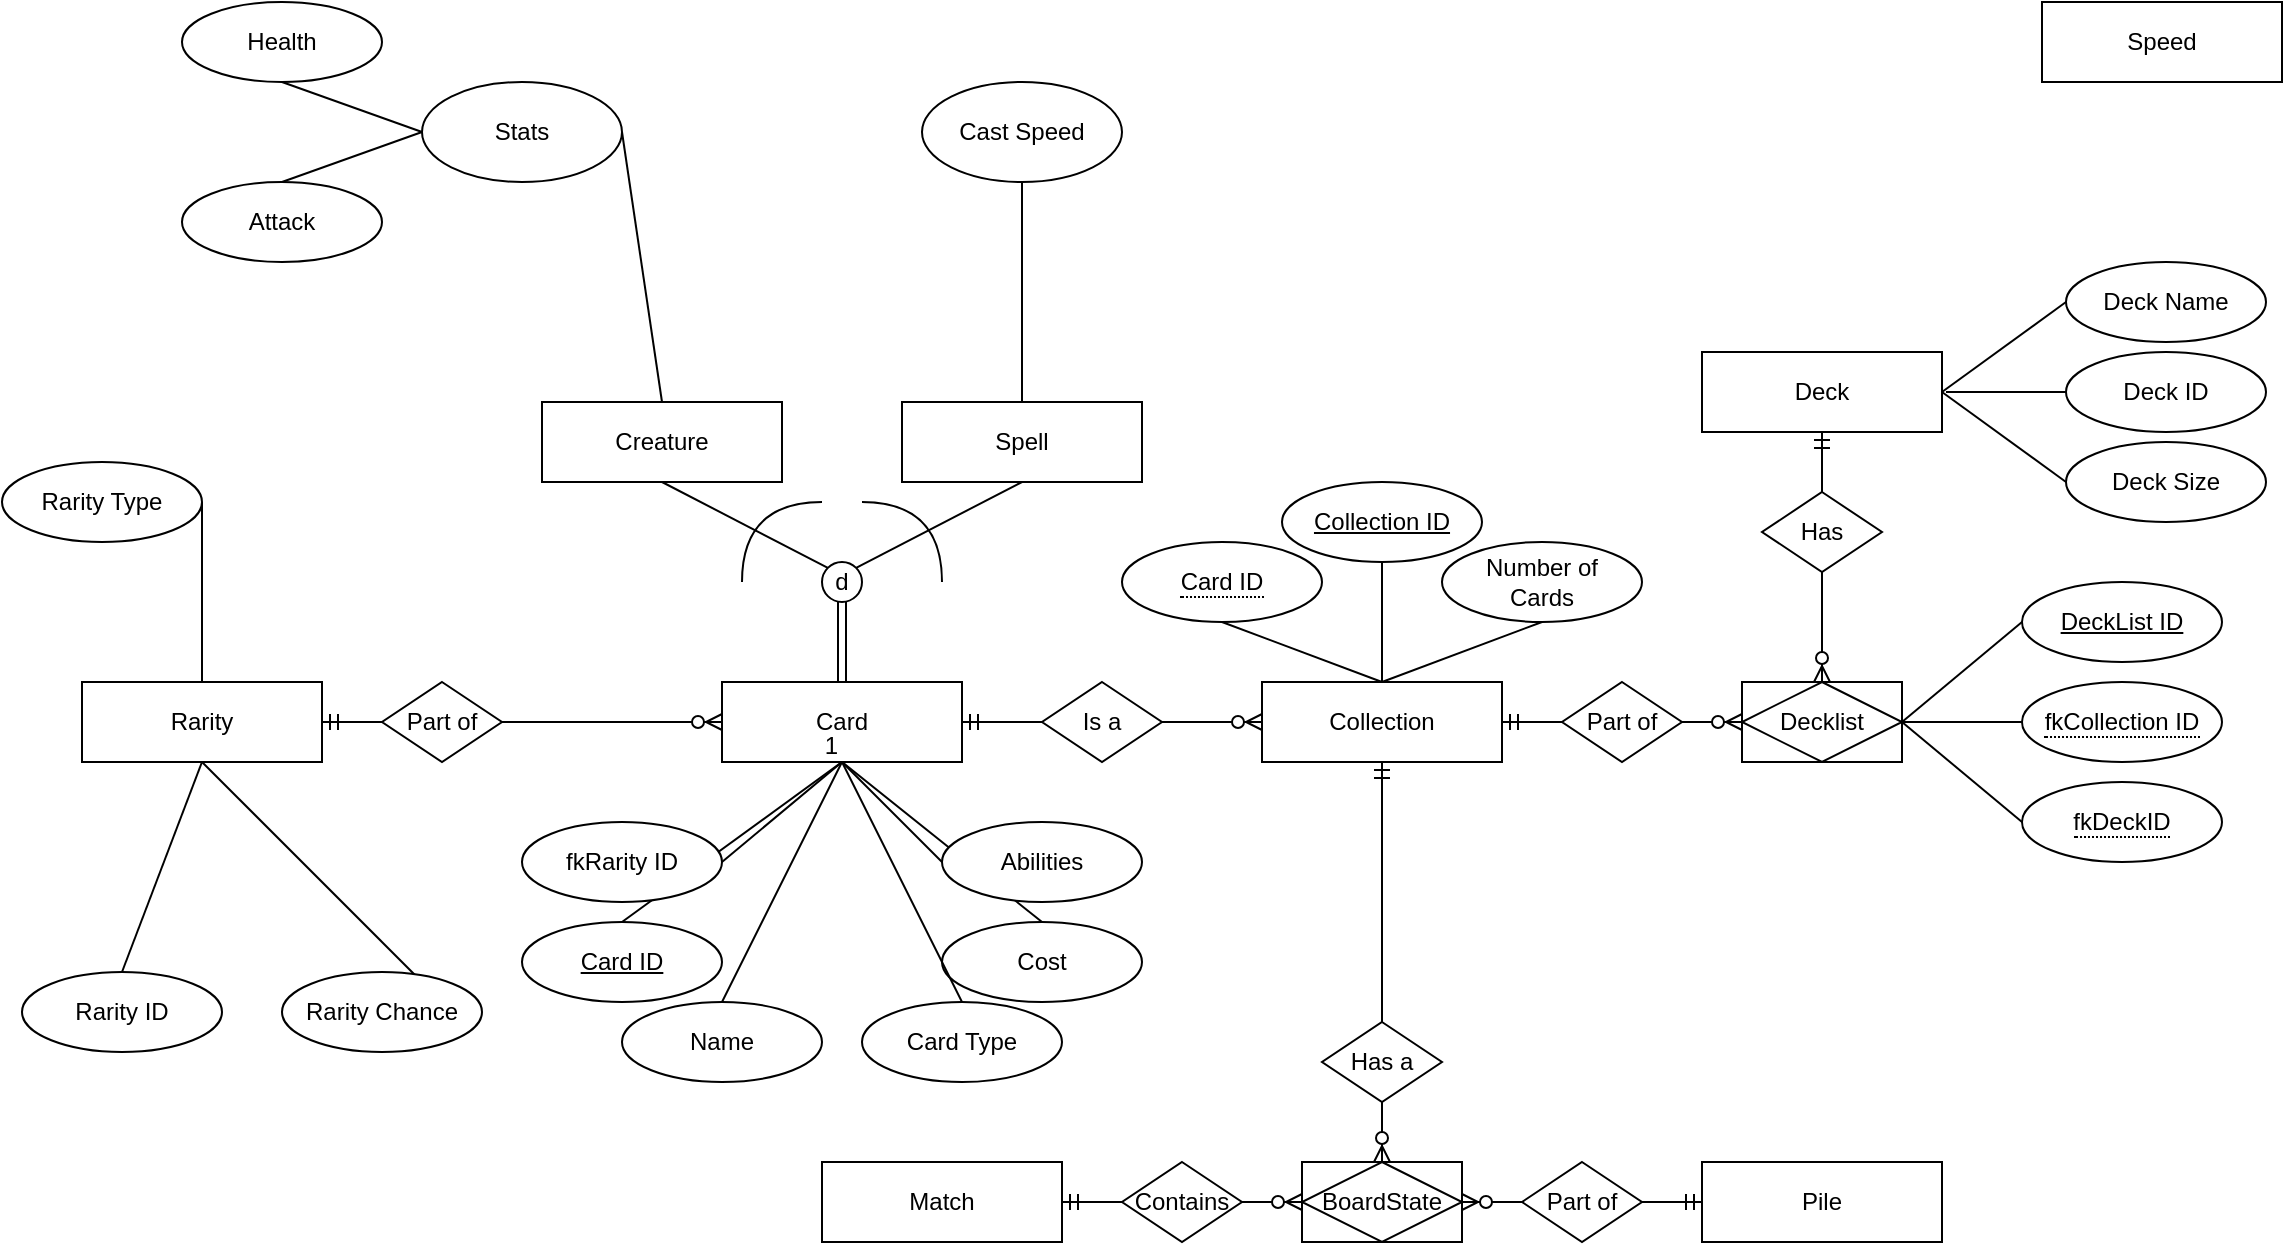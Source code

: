 <mxfile version="26.0.11">
  <diagram name="Page-1" id="t7bRSFVgK8PCdRSUCOVL">
    <mxGraphModel dx="1467" dy="770" grid="1" gridSize="10" guides="1" tooltips="1" connect="1" arrows="1" fold="1" page="1" pageScale="1" pageWidth="850" pageHeight="1100" math="0" shadow="0">
      <root>
        <mxCell id="0" />
        <mxCell id="1" parent="0" />
        <mxCell id="NqXi6xo34VccyUWVhqhI-1" value="Collection" style="whiteSpace=wrap;html=1;align=center;" parent="1" vertex="1">
          <mxGeometry x="630" y="520" width="120" height="40" as="geometry" />
        </mxCell>
        <mxCell id="NqXi6xo34VccyUWVhqhI-3" value="BoardState" style="shape=associativeEntity;whiteSpace=wrap;html=1;align=center;" parent="1" vertex="1">
          <mxGeometry x="650" y="760" width="80" height="40" as="geometry" />
        </mxCell>
        <mxCell id="NqXi6xo34VccyUWVhqhI-4" value="Card" style="whiteSpace=wrap;html=1;align=center;" parent="1" vertex="1">
          <mxGeometry x="360" y="520" width="120" height="40" as="geometry" />
        </mxCell>
        <mxCell id="NqXi6xo34VccyUWVhqhI-5" value="Deck" style="whiteSpace=wrap;html=1;align=center;" parent="1" vertex="1">
          <mxGeometry x="850" y="355" width="120" height="40" as="geometry" />
        </mxCell>
        <mxCell id="NqXi6xo34VccyUWVhqhI-6" value="Pile" style="whiteSpace=wrap;html=1;align=center;" parent="1" vertex="1">
          <mxGeometry x="850" y="760" width="120" height="40" as="geometry" />
        </mxCell>
        <mxCell id="NqXi6xo34VccyUWVhqhI-7" value="Rarity" style="whiteSpace=wrap;html=1;align=center;" parent="1" vertex="1">
          <mxGeometry x="40" y="520" width="120" height="40" as="geometry" />
        </mxCell>
        <mxCell id="NqXi6xo34VccyUWVhqhI-9" value="Decklist" style="shape=associativeEntity;whiteSpace=wrap;html=1;align=center;" parent="1" vertex="1">
          <mxGeometry x="870" y="520" width="80" height="40" as="geometry" />
        </mxCell>
        <mxCell id="NqXi6xo34VccyUWVhqhI-11" value="Match" style="whiteSpace=wrap;html=1;align=center;" parent="1" vertex="1">
          <mxGeometry x="410" y="760" width="120" height="40" as="geometry" />
        </mxCell>
        <mxCell id="NqXi6xo34VccyUWVhqhI-16" value="Part of" style="shape=rhombus;perimeter=rhombusPerimeter;whiteSpace=wrap;html=1;align=center;" parent="1" vertex="1">
          <mxGeometry x="780" y="520" width="60" height="40" as="geometry" />
        </mxCell>
        <mxCell id="NqXi6xo34VccyUWVhqhI-32" value="" style="edgeStyle=entityRelationEdgeStyle;fontSize=12;html=1;endArrow=ERzeroToMany;endFill=1;rounded=0;exitX=1;exitY=0.5;exitDx=0;exitDy=0;entryX=0;entryY=0.5;entryDx=0;entryDy=0;" parent="1" source="NqXi6xo34VccyUWVhqhI-16" target="NqXi6xo34VccyUWVhqhI-9" edge="1">
          <mxGeometry width="100" height="100" relative="1" as="geometry">
            <mxPoint x="790" y="650" as="sourcePoint" />
            <mxPoint x="890" y="550" as="targetPoint" />
          </mxGeometry>
        </mxCell>
        <mxCell id="NqXi6xo34VccyUWVhqhI-34" value="Has" style="shape=rhombus;perimeter=rhombusPerimeter;whiteSpace=wrap;html=1;align=center;" parent="1" vertex="1">
          <mxGeometry x="880" y="425" width="60" height="40" as="geometry" />
        </mxCell>
        <mxCell id="NqXi6xo34VccyUWVhqhI-36" value="" style="edgeStyle=orthogonalEdgeStyle;fontSize=12;html=1;endArrow=ERzeroToMany;endFill=1;rounded=0;entryX=0.5;entryY=0;entryDx=0;entryDy=0;exitX=0.5;exitY=1;exitDx=0;exitDy=0;" parent="1" source="NqXi6xo34VccyUWVhqhI-34" target="NqXi6xo34VccyUWVhqhI-9" edge="1">
          <mxGeometry width="100" height="100" relative="1" as="geometry">
            <mxPoint x="910" y="600" as="sourcePoint" />
            <mxPoint x="1010" y="610" as="targetPoint" />
          </mxGeometry>
        </mxCell>
        <mxCell id="NqXi6xo34VccyUWVhqhI-37" value="Contains" style="shape=rhombus;perimeter=rhombusPerimeter;whiteSpace=wrap;html=1;align=center;" parent="1" vertex="1">
          <mxGeometry x="560" y="760" width="60" height="40" as="geometry" />
        </mxCell>
        <mxCell id="NqXi6xo34VccyUWVhqhI-38" value="Part of" style="shape=rhombus;perimeter=rhombusPerimeter;whiteSpace=wrap;html=1;align=center;" parent="1" vertex="1">
          <mxGeometry x="760" y="760" width="60" height="40" as="geometry" />
        </mxCell>
        <mxCell id="NqXi6xo34VccyUWVhqhI-39" value="Has a" style="shape=rhombus;perimeter=rhombusPerimeter;whiteSpace=wrap;html=1;align=center;" parent="1" vertex="1">
          <mxGeometry x="660" y="690" width="60" height="40" as="geometry" />
        </mxCell>
        <mxCell id="NqXi6xo34VccyUWVhqhI-40" value="" style="fontSize=12;html=1;endArrow=ERzeroToMany;endFill=1;rounded=0;exitX=0;exitY=0.5;exitDx=0;exitDy=0;" parent="1" source="NqXi6xo34VccyUWVhqhI-38" edge="1">
          <mxGeometry width="100" height="100" relative="1" as="geometry">
            <mxPoint x="770" y="780" as="sourcePoint" />
            <mxPoint x="730" y="780" as="targetPoint" />
          </mxGeometry>
        </mxCell>
        <mxCell id="NqXi6xo34VccyUWVhqhI-41" value="" style="fontSize=12;html=1;endArrow=ERmandOne;rounded=0;entryX=0;entryY=0.5;entryDx=0;entryDy=0;exitX=1;exitY=0.5;exitDx=0;exitDy=0;" parent="1" source="NqXi6xo34VccyUWVhqhI-38" target="NqXi6xo34VccyUWVhqhI-6" edge="1">
          <mxGeometry width="100" height="100" relative="1" as="geometry">
            <mxPoint x="710" y="850" as="sourcePoint" />
            <mxPoint x="810" y="750" as="targetPoint" />
          </mxGeometry>
        </mxCell>
        <mxCell id="NqXi6xo34VccyUWVhqhI-44" value="" style="edgeStyle=entityRelationEdgeStyle;fontSize=12;html=1;endArrow=ERzeroToMany;endFill=1;rounded=0;entryX=0;entryY=0.5;entryDx=0;entryDy=0;exitX=1;exitY=0.5;exitDx=0;exitDy=0;endSize=6;jumpSize=5;strokeColor=default;arcSize=10;" parent="1" source="NqXi6xo34VccyUWVhqhI-37" target="NqXi6xo34VccyUWVhqhI-3" edge="1">
          <mxGeometry width="100" height="100" relative="1" as="geometry">
            <mxPoint x="540" y="880" as="sourcePoint" />
            <mxPoint x="640" y="780" as="targetPoint" />
            <Array as="points">
              <mxPoint x="580" y="780" />
            </Array>
          </mxGeometry>
        </mxCell>
        <mxCell id="NqXi6xo34VccyUWVhqhI-46" value="" style="edgeStyle=entityRelationEdgeStyle;fontSize=12;html=1;endArrow=ERmandOne;rounded=0;entryX=1;entryY=0.5;entryDx=0;entryDy=0;exitX=0;exitY=0.5;exitDx=0;exitDy=0;" parent="1" source="NqXi6xo34VccyUWVhqhI-37" target="NqXi6xo34VccyUWVhqhI-11" edge="1">
          <mxGeometry width="100" height="100" relative="1" as="geometry">
            <mxPoint x="470" y="910" as="sourcePoint" />
            <mxPoint x="570" y="810" as="targetPoint" />
          </mxGeometry>
        </mxCell>
        <mxCell id="NqXi6xo34VccyUWVhqhI-58" value="" style="edgeStyle=orthogonalEdgeStyle;fontSize=12;html=1;endArrow=ERzeroToMany;endFill=1;rounded=0;entryX=0.5;entryY=0;entryDx=0;entryDy=0;exitX=0.5;exitY=1;exitDx=0;exitDy=0;" parent="1" source="NqXi6xo34VccyUWVhqhI-39" target="NqXi6xo34VccyUWVhqhI-3" edge="1">
          <mxGeometry width="100" height="100" relative="1" as="geometry">
            <mxPoint x="600" y="830" as="sourcePoint" />
            <mxPoint x="700" y="730" as="targetPoint" />
          </mxGeometry>
        </mxCell>
        <mxCell id="NqXi6xo34VccyUWVhqhI-59" value="" style="edgeStyle=orthogonalEdgeStyle;fontSize=12;html=1;endArrow=ERmandOne;rounded=0;entryX=0.5;entryY=1;entryDx=0;entryDy=0;exitX=0.5;exitY=0;exitDx=0;exitDy=0;" parent="1" source="NqXi6xo34VccyUWVhqhI-39" target="NqXi6xo34VccyUWVhqhI-1" edge="1">
          <mxGeometry width="100" height="100" relative="1" as="geometry">
            <mxPoint x="600" y="700" as="sourcePoint" />
            <mxPoint x="700" y="600" as="targetPoint" />
          </mxGeometry>
        </mxCell>
        <mxCell id="NqXi6xo34VccyUWVhqhI-61" value="" style="edgeStyle=entityRelationEdgeStyle;fontSize=12;html=1;endArrow=ERmandOne;rounded=0;entryX=1;entryY=0.5;entryDx=0;entryDy=0;exitX=0;exitY=0.5;exitDx=0;exitDy=0;" parent="1" source="NqXi6xo34VccyUWVhqhI-16" target="NqXi6xo34VccyUWVhqhI-1" edge="1">
          <mxGeometry width="100" height="100" relative="1" as="geometry">
            <mxPoint x="630" y="620" as="sourcePoint" />
            <mxPoint x="730" y="520" as="targetPoint" />
          </mxGeometry>
        </mxCell>
        <mxCell id="NqXi6xo34VccyUWVhqhI-67" value="" style="edgeStyle=orthogonalEdgeStyle;fontSize=12;html=1;endArrow=ERmandOne;rounded=0;entryX=0.5;entryY=1;entryDx=0;entryDy=0;exitX=0.5;exitY=0;exitDx=0;exitDy=0;" parent="1" source="NqXi6xo34VccyUWVhqhI-34" target="NqXi6xo34VccyUWVhqhI-5" edge="1">
          <mxGeometry width="100" height="100" relative="1" as="geometry">
            <mxPoint x="710" y="545" as="sourcePoint" />
            <mxPoint x="810" y="445" as="targetPoint" />
          </mxGeometry>
        </mxCell>
        <mxCell id="NqXi6xo34VccyUWVhqhI-68" value="Part of" style="shape=rhombus;perimeter=rhombusPerimeter;whiteSpace=wrap;html=1;align=center;" parent="1" vertex="1">
          <mxGeometry x="190" y="520" width="60" height="40" as="geometry" />
        </mxCell>
        <mxCell id="NqXi6xo34VccyUWVhqhI-69" value="Is a" style="shape=rhombus;perimeter=rhombusPerimeter;whiteSpace=wrap;html=1;align=center;" parent="1" vertex="1">
          <mxGeometry x="520" y="520" width="60" height="40" as="geometry" />
        </mxCell>
        <mxCell id="NqXi6xo34VccyUWVhqhI-71" value="" style="edgeStyle=entityRelationEdgeStyle;fontSize=12;html=1;endArrow=ERzeroToMany;endFill=1;rounded=0;entryX=0;entryY=0.5;entryDx=0;entryDy=0;exitX=1;exitY=0.5;exitDx=0;exitDy=0;" parent="1" source="NqXi6xo34VccyUWVhqhI-69" target="NqXi6xo34VccyUWVhqhI-1" edge="1">
          <mxGeometry width="100" height="100" relative="1" as="geometry">
            <mxPoint x="500" y="630" as="sourcePoint" />
            <mxPoint x="600" y="530" as="targetPoint" />
          </mxGeometry>
        </mxCell>
        <mxCell id="NqXi6xo34VccyUWVhqhI-72" value="" style="edgeStyle=entityRelationEdgeStyle;fontSize=12;html=1;endArrow=ERmandOne;rounded=0;entryX=1;entryY=0.5;entryDx=0;entryDy=0;exitX=0;exitY=0.5;exitDx=0;exitDy=0;" parent="1" source="NqXi6xo34VccyUWVhqhI-69" target="NqXi6xo34VccyUWVhqhI-4" edge="1">
          <mxGeometry width="100" height="100" relative="1" as="geometry">
            <mxPoint x="660" y="635" as="sourcePoint" />
            <mxPoint x="760" y="535" as="targetPoint" />
          </mxGeometry>
        </mxCell>
        <mxCell id="NqXi6xo34VccyUWVhqhI-73" value="" style="edgeStyle=entityRelationEdgeStyle;fontSize=12;html=1;endArrow=ERzeroToMany;endFill=1;rounded=0;entryX=0;entryY=0.5;entryDx=0;entryDy=0;exitX=1;exitY=0.5;exitDx=0;exitDy=0;" parent="1" source="NqXi6xo34VccyUWVhqhI-68" target="NqXi6xo34VccyUWVhqhI-4" edge="1">
          <mxGeometry width="100" height="100" relative="1" as="geometry">
            <mxPoint x="130" y="630" as="sourcePoint" />
            <mxPoint x="230" y="530" as="targetPoint" />
          </mxGeometry>
        </mxCell>
        <mxCell id="NqXi6xo34VccyUWVhqhI-75" value="" style="edgeStyle=entityRelationEdgeStyle;fontSize=12;html=1;endArrow=ERmandOne;rounded=0;entryX=1;entryY=0.5;entryDx=0;entryDy=0;exitX=0;exitY=0.5;exitDx=0;exitDy=0;" parent="1" source="NqXi6xo34VccyUWVhqhI-68" target="NqXi6xo34VccyUWVhqhI-7" edge="1">
          <mxGeometry width="100" height="100" relative="1" as="geometry">
            <mxPoint x="130" y="630" as="sourcePoint" />
            <mxPoint x="230" y="530" as="targetPoint" />
          </mxGeometry>
        </mxCell>
        <mxCell id="NqXi6xo34VccyUWVhqhI-78" value="Spell" style="whiteSpace=wrap;html=1;align=center;" parent="1" vertex="1">
          <mxGeometry x="450" y="380" width="120" height="40" as="geometry" />
        </mxCell>
        <mxCell id="NqXi6xo34VccyUWVhqhI-79" value="Creature" style="whiteSpace=wrap;html=1;align=center;" parent="1" vertex="1">
          <mxGeometry x="270" y="380" width="120" height="40" as="geometry" />
        </mxCell>
        <mxCell id="NqXi6xo34VccyUWVhqhI-80" value="Speed" style="whiteSpace=wrap;html=1;align=center;" parent="1" vertex="1">
          <mxGeometry x="1020" y="180" width="120" height="40" as="geometry" />
        </mxCell>
        <mxCell id="NqXi6xo34VccyUWVhqhI-81" value="d" style="ellipse;whiteSpace=wrap;html=1;align=center;" parent="1" vertex="1">
          <mxGeometry x="410" y="460" width="20" height="20" as="geometry" />
        </mxCell>
        <mxCell id="NqXi6xo34VccyUWVhqhI-83" value="" style="shape=link;html=1;rounded=0;exitX=0.5;exitY=1;exitDx=0;exitDy=0;entryX=0.5;entryY=0;entryDx=0;entryDy=0;" parent="1" source="NqXi6xo34VccyUWVhqhI-81" target="NqXi6xo34VccyUWVhqhI-4" edge="1">
          <mxGeometry relative="1" as="geometry">
            <mxPoint x="400" y="380" as="sourcePoint" />
            <mxPoint x="255" y="435" as="targetPoint" />
          </mxGeometry>
        </mxCell>
        <mxCell id="NqXi6xo34VccyUWVhqhI-86" value="" style="endArrow=none;html=1;rounded=0;exitX=0.5;exitY=1;exitDx=0;exitDy=0;entryX=0;entryY=0;entryDx=0;entryDy=0;" parent="1" source="NqXi6xo34VccyUWVhqhI-79" target="NqXi6xo34VccyUWVhqhI-81" edge="1">
          <mxGeometry relative="1" as="geometry">
            <mxPoint x="390" y="520" as="sourcePoint" />
            <mxPoint x="390" y="470" as="targetPoint" />
          </mxGeometry>
        </mxCell>
        <mxCell id="NqXi6xo34VccyUWVhqhI-87" value="" style="endArrow=none;html=1;rounded=0;entryX=0.5;entryY=1;entryDx=0;entryDy=0;exitX=1;exitY=0;exitDx=0;exitDy=0;" parent="1" source="NqXi6xo34VccyUWVhqhI-81" target="NqXi6xo34VccyUWVhqhI-78" edge="1">
          <mxGeometry relative="1" as="geometry">
            <mxPoint x="370" y="530" as="sourcePoint" />
            <mxPoint x="530" y="530" as="targetPoint" />
          </mxGeometry>
        </mxCell>
        <mxCell id="NqXi6xo34VccyUWVhqhI-90" value="" style="endArrow=none;html=1;rounded=0;edgeStyle=orthogonalEdgeStyle;curved=1;" parent="1" edge="1">
          <mxGeometry width="50" height="50" relative="1" as="geometry">
            <mxPoint x="370" y="470" as="sourcePoint" />
            <mxPoint x="410" y="430" as="targetPoint" />
            <Array as="points">
              <mxPoint x="370" y="430" />
            </Array>
          </mxGeometry>
        </mxCell>
        <mxCell id="NqXi6xo34VccyUWVhqhI-91" value="" style="endArrow=none;html=1;rounded=0;edgeStyle=orthogonalEdgeStyle;curved=1;" parent="1" edge="1">
          <mxGeometry width="50" height="50" relative="1" as="geometry">
            <mxPoint x="470" y="470" as="sourcePoint" />
            <mxPoint x="430" y="430" as="targetPoint" />
            <Array as="points">
              <mxPoint x="470" y="430" />
            </Array>
          </mxGeometry>
        </mxCell>
        <mxCell id="_TsKwwzWjokHUei5vShT-1" value="" style="endArrow=none;html=1;rounded=0;exitX=1;exitY=0.5;exitDx=0;exitDy=0;entryX=0.5;entryY=0;entryDx=0;entryDy=0;" edge="1" parent="1" source="_TsKwwzWjokHUei5vShT-2" target="NqXi6xo34VccyUWVhqhI-79">
          <mxGeometry relative="1" as="geometry">
            <mxPoint x="310" y="364.5" as="sourcePoint" />
            <mxPoint x="330" y="245" as="targetPoint" />
          </mxGeometry>
        </mxCell>
        <mxCell id="_TsKwwzWjokHUei5vShT-2" value="Stats" style="ellipse;whiteSpace=wrap;html=1;align=center;" vertex="1" parent="1">
          <mxGeometry x="210" y="220" width="100" height="50" as="geometry" />
        </mxCell>
        <mxCell id="_TsKwwzWjokHUei5vShT-3" value="Attack" style="ellipse;whiteSpace=wrap;html=1;align=center;" vertex="1" parent="1">
          <mxGeometry x="90" y="270" width="100" height="40" as="geometry" />
        </mxCell>
        <mxCell id="_TsKwwzWjokHUei5vShT-4" value="Health" style="ellipse;whiteSpace=wrap;html=1;align=center;" vertex="1" parent="1">
          <mxGeometry x="90" y="180" width="100" height="40" as="geometry" />
        </mxCell>
        <mxCell id="_TsKwwzWjokHUei5vShT-5" value="" style="endArrow=none;html=1;rounded=0;exitX=0.5;exitY=1;exitDx=0;exitDy=0;entryX=0;entryY=0.5;entryDx=0;entryDy=0;" edge="1" parent="1" source="_TsKwwzWjokHUei5vShT-4" target="_TsKwwzWjokHUei5vShT-2">
          <mxGeometry relative="1" as="geometry">
            <mxPoint x="60" y="415" as="sourcePoint" />
            <mxPoint x="220" y="415" as="targetPoint" />
          </mxGeometry>
        </mxCell>
        <mxCell id="_TsKwwzWjokHUei5vShT-6" value="" style="endArrow=none;html=1;rounded=0;exitX=0.5;exitY=0;exitDx=0;exitDy=0;entryX=0;entryY=0.5;entryDx=0;entryDy=0;" edge="1" parent="1" source="_TsKwwzWjokHUei5vShT-3" target="_TsKwwzWjokHUei5vShT-2">
          <mxGeometry relative="1" as="geometry">
            <mxPoint x="140" y="270" as="sourcePoint" />
            <mxPoint x="210" y="245" as="targetPoint" />
          </mxGeometry>
        </mxCell>
        <mxCell id="_TsKwwzWjokHUei5vShT-7" value="" style="endArrow=none;html=1;rounded=0;entryX=0.5;entryY=1;entryDx=0;entryDy=0;" edge="1" parent="1" target="_TsKwwzWjokHUei5vShT-8" source="NqXi6xo34VccyUWVhqhI-78">
          <mxGeometry relative="1" as="geometry">
            <mxPoint x="540" y="255" as="sourcePoint" />
            <mxPoint x="820" y="365" as="targetPoint" />
          </mxGeometry>
        </mxCell>
        <mxCell id="_TsKwwzWjokHUei5vShT-8" value="Cast Speed" style="ellipse;whiteSpace=wrap;html=1;align=center;" vertex="1" parent="1">
          <mxGeometry x="460" y="220" width="100" height="50" as="geometry" />
        </mxCell>
        <mxCell id="_TsKwwzWjokHUei5vShT-9" value="" style="endArrow=none;html=1;rounded=0;exitX=0.5;exitY=0;exitDx=0;exitDy=0;" edge="1" parent="1">
          <mxGeometry relative="1" as="geometry">
            <mxPoint x="225" y="685" as="sourcePoint" />
            <mxPoint x="100" y="560" as="targetPoint" />
          </mxGeometry>
        </mxCell>
        <mxCell id="_TsKwwzWjokHUei5vShT-10" value="Rarity Type" style="ellipse;whiteSpace=wrap;html=1;align=center;" vertex="1" parent="1">
          <mxGeometry y="410" width="100" height="40" as="geometry" />
        </mxCell>
        <mxCell id="_TsKwwzWjokHUei5vShT-11" value="" style="endArrow=none;html=1;rounded=0;exitX=1;exitY=0.5;exitDx=0;exitDy=0;" edge="1" parent="1" source="_TsKwwzWjokHUei5vShT-10">
          <mxGeometry relative="1" as="geometry">
            <mxPoint x="180" y="805" as="sourcePoint" />
            <mxPoint x="100" y="520" as="targetPoint" />
          </mxGeometry>
        </mxCell>
        <mxCell id="_TsKwwzWjokHUei5vShT-12" value="Rarity ID" style="ellipse;whiteSpace=wrap;html=1;align=center;" vertex="1" parent="1">
          <mxGeometry x="10" y="665" width="100" height="40" as="geometry" />
        </mxCell>
        <mxCell id="_TsKwwzWjokHUei5vShT-13" value="" style="endArrow=none;html=1;rounded=0;entryX=0.5;entryY=1;entryDx=0;entryDy=0;exitX=0.5;exitY=0;exitDx=0;exitDy=0;" edge="1" parent="1" source="_TsKwwzWjokHUei5vShT-12" target="NqXi6xo34VccyUWVhqhI-7">
          <mxGeometry relative="1" as="geometry">
            <mxPoint x="200" y="685" as="sourcePoint" />
            <mxPoint x="175" y="610" as="targetPoint" />
          </mxGeometry>
        </mxCell>
        <mxCell id="_TsKwwzWjokHUei5vShT-14" value="Rarity Chance" style="ellipse;whiteSpace=wrap;html=1;align=center;" vertex="1" parent="1">
          <mxGeometry x="140" y="665" width="100" height="40" as="geometry" />
        </mxCell>
        <mxCell id="_TsKwwzWjokHUei5vShT-16" value="Cost" style="ellipse;whiteSpace=wrap;html=1;align=center;" vertex="1" parent="1">
          <mxGeometry x="470" y="640" width="100" height="40" as="geometry" />
        </mxCell>
        <mxCell id="_TsKwwzWjokHUei5vShT-17" value="Name" style="ellipse;whiteSpace=wrap;html=1;align=center;" vertex="1" parent="1">
          <mxGeometry x="310" y="680" width="100" height="40" as="geometry" />
        </mxCell>
        <mxCell id="_TsKwwzWjokHUei5vShT-18" value="" style="endArrow=none;html=1;rounded=0;entryX=0.5;entryY=1;entryDx=0;entryDy=0;exitX=0.5;exitY=0;exitDx=0;exitDy=0;" edge="1" parent="1" source="_TsKwwzWjokHUei5vShT-17" target="NqXi6xo34VccyUWVhqhI-4">
          <mxGeometry relative="1" as="geometry">
            <mxPoint x="260" y="910" as="sourcePoint" />
            <mxPoint x="375" y="880" as="targetPoint" />
          </mxGeometry>
        </mxCell>
        <mxCell id="_TsKwwzWjokHUei5vShT-19" value="1" style="resizable=0;html=1;whiteSpace=wrap;align=right;verticalAlign=bottom;" connectable="0" vertex="1" parent="_TsKwwzWjokHUei5vShT-18">
          <mxGeometry x="1" relative="1" as="geometry" />
        </mxCell>
        <mxCell id="_TsKwwzWjokHUei5vShT-20" value="" style="endArrow=none;html=1;rounded=0;entryX=0.5;entryY=1;entryDx=0;entryDy=0;exitX=0.5;exitY=0;exitDx=0;exitDy=0;" edge="1" parent="1" source="_TsKwwzWjokHUei5vShT-16" target="NqXi6xo34VccyUWVhqhI-4">
          <mxGeometry relative="1" as="geometry">
            <mxPoint x="290" y="850" as="sourcePoint" />
            <mxPoint x="375" y="880" as="targetPoint" />
          </mxGeometry>
        </mxCell>
        <mxCell id="_TsKwwzWjokHUei5vShT-22" value="Abilities" style="ellipse;whiteSpace=wrap;html=1;align=center;" vertex="1" parent="1">
          <mxGeometry x="470" y="590" width="100" height="40" as="geometry" />
        </mxCell>
        <mxCell id="_TsKwwzWjokHUei5vShT-23" value="" style="endArrow=none;html=1;rounded=0;exitX=0;exitY=0.5;exitDx=0;exitDy=0;entryX=0.5;entryY=1;entryDx=0;entryDy=0;" edge="1" parent="1" source="_TsKwwzWjokHUei5vShT-22" target="NqXi6xo34VccyUWVhqhI-4">
          <mxGeometry relative="1" as="geometry">
            <mxPoint x="375" y="840" as="sourcePoint" />
            <mxPoint x="430" y="570" as="targetPoint" />
          </mxGeometry>
        </mxCell>
        <mxCell id="_TsKwwzWjokHUei5vShT-25" value="&lt;u&gt;Card ID&lt;/u&gt;" style="ellipse;whiteSpace=wrap;html=1;align=center;" vertex="1" parent="1">
          <mxGeometry x="260" y="640" width="100" height="40" as="geometry" />
        </mxCell>
        <mxCell id="_TsKwwzWjokHUei5vShT-26" value="" style="endArrow=none;html=1;rounded=0;entryX=0.5;entryY=0;entryDx=0;entryDy=0;exitX=0.5;exitY=1;exitDx=0;exitDy=0;" edge="1" parent="1" source="NqXi6xo34VccyUWVhqhI-4" target="_TsKwwzWjokHUei5vShT-25">
          <mxGeometry relative="1" as="geometry">
            <mxPoint x="260" y="1040" as="sourcePoint" />
            <mxPoint x="375" y="880" as="targetPoint" />
          </mxGeometry>
        </mxCell>
        <mxCell id="_TsKwwzWjokHUei5vShT-27" value="fkRarity ID" style="ellipse;whiteSpace=wrap;html=1;align=center;" vertex="1" parent="1">
          <mxGeometry x="260" y="590" width="100" height="40" as="geometry" />
        </mxCell>
        <mxCell id="_TsKwwzWjokHUei5vShT-28" value="" style="endArrow=none;html=1;rounded=0;exitX=0.5;exitY=1;exitDx=0;exitDy=0;entryX=1;entryY=0.5;entryDx=0;entryDy=0;" edge="1" parent="1" target="_TsKwwzWjokHUei5vShT-27" source="NqXi6xo34VccyUWVhqhI-4">
          <mxGeometry relative="1" as="geometry">
            <mxPoint x="375" y="880" as="sourcePoint" />
            <mxPoint x="490" y="850" as="targetPoint" />
          </mxGeometry>
        </mxCell>
        <mxCell id="_TsKwwzWjokHUei5vShT-29" value="Card Type" style="ellipse;whiteSpace=wrap;html=1;align=center;" vertex="1" parent="1">
          <mxGeometry x="430" y="680" width="100" height="40" as="geometry" />
        </mxCell>
        <mxCell id="_TsKwwzWjokHUei5vShT-30" value="" style="endArrow=none;html=1;rounded=0;exitX=0.5;exitY=1;exitDx=0;exitDy=0;entryX=0.5;entryY=0;entryDx=0;entryDy=0;" edge="1" parent="1" target="_TsKwwzWjokHUei5vShT-29" source="NqXi6xo34VccyUWVhqhI-4">
          <mxGeometry relative="1" as="geometry">
            <mxPoint x="410" y="777" as="sourcePoint" />
            <mxPoint x="599" y="970" as="targetPoint" />
          </mxGeometry>
        </mxCell>
        <mxCell id="_TsKwwzWjokHUei5vShT-94" value="Collection ID" style="ellipse;whiteSpace=wrap;html=1;align=center;fontStyle=4;" vertex="1" parent="1">
          <mxGeometry x="640" y="420" width="100" height="40" as="geometry" />
        </mxCell>
        <mxCell id="_TsKwwzWjokHUei5vShT-95" value="&lt;span style=&quot;border-bottom: 1px dotted&quot;&gt;Card ID&lt;/span&gt;" style="ellipse;whiteSpace=wrap;html=1;align=center;" vertex="1" parent="1">
          <mxGeometry x="560" y="450" width="100" height="40" as="geometry" />
        </mxCell>
        <mxCell id="_TsKwwzWjokHUei5vShT-96" value="Number of&lt;div&gt;Cards&lt;/div&gt;" style="ellipse;whiteSpace=wrap;html=1;align=center;" vertex="1" parent="1">
          <mxGeometry x="720" y="450" width="100" height="40" as="geometry" />
        </mxCell>
        <mxCell id="_TsKwwzWjokHUei5vShT-97" value="" style="endArrow=none;html=1;rounded=0;entryX=0.5;entryY=1;entryDx=0;entryDy=0;exitX=0.5;exitY=0;exitDx=0;exitDy=0;" edge="1" parent="1" target="_TsKwwzWjokHUei5vShT-95" source="NqXi6xo34VccyUWVhqhI-1">
          <mxGeometry relative="1" as="geometry">
            <mxPoint x="620" y="390" as="sourcePoint" />
            <mxPoint x="372" y="530" as="targetPoint" />
          </mxGeometry>
        </mxCell>
        <mxCell id="_TsKwwzWjokHUei5vShT-98" value="" style="endArrow=none;html=1;rounded=0;exitX=0.5;exitY=1;exitDx=0;exitDy=0;entryX=0.5;entryY=0;entryDx=0;entryDy=0;" edge="1" parent="1" target="NqXi6xo34VccyUWVhqhI-1" source="_TsKwwzWjokHUei5vShT-96">
          <mxGeometry relative="1" as="geometry">
            <mxPoint x="620" y="390" as="sourcePoint" />
            <mxPoint x="652" y="410" as="targetPoint" />
          </mxGeometry>
        </mxCell>
        <mxCell id="_TsKwwzWjokHUei5vShT-99" value="" style="endArrow=none;html=1;rounded=0;entryX=0.5;entryY=1;entryDx=0;entryDy=0;exitX=0.5;exitY=0;exitDx=0;exitDy=0;" edge="1" parent="1" target="_TsKwwzWjokHUei5vShT-94" source="NqXi6xo34VccyUWVhqhI-1">
          <mxGeometry relative="1" as="geometry">
            <mxPoint x="620" y="390" as="sourcePoint" />
            <mxPoint x="672" y="410" as="targetPoint" />
          </mxGeometry>
        </mxCell>
        <mxCell id="_TsKwwzWjokHUei5vShT-100" value="DeckList ID" style="ellipse;whiteSpace=wrap;html=1;align=center;fontStyle=4;" vertex="1" parent="1">
          <mxGeometry x="1010" y="470" width="100" height="40" as="geometry" />
        </mxCell>
        <mxCell id="_TsKwwzWjokHUei5vShT-101" value="&lt;span style=&quot;border-bottom: 1px dotted&quot;&gt;fkCollection ID&lt;/span&gt;" style="ellipse;whiteSpace=wrap;html=1;align=center;" vertex="1" parent="1">
          <mxGeometry x="1010" y="520" width="100" height="40" as="geometry" />
        </mxCell>
        <mxCell id="_TsKwwzWjokHUei5vShT-102" value="" style="endArrow=none;html=1;rounded=0;entryX=1;entryY=0.5;entryDx=0;entryDy=0;exitX=0;exitY=0.5;exitDx=0;exitDy=0;" edge="1" parent="1" source="_TsKwwzWjokHUei5vShT-100" target="NqXi6xo34VccyUWVhqhI-9">
          <mxGeometry relative="1" as="geometry">
            <mxPoint x="810" y="558" as="sourcePoint" />
            <mxPoint x="1153" y="553" as="targetPoint" />
          </mxGeometry>
        </mxCell>
        <mxCell id="_TsKwwzWjokHUei5vShT-103" value="&lt;span style=&quot;border-bottom: 1px dotted&quot;&gt;fkDeckID&lt;/span&gt;" style="ellipse;whiteSpace=wrap;html=1;align=center;" vertex="1" parent="1">
          <mxGeometry x="1010" y="570" width="100" height="40" as="geometry" />
        </mxCell>
        <mxCell id="_TsKwwzWjokHUei5vShT-104" value="" style="endArrow=none;html=1;rounded=0;entryX=1;entryY=0.5;entryDx=0;entryDy=0;exitX=0;exitY=0.5;exitDx=0;exitDy=0;" edge="1" parent="1" source="_TsKwwzWjokHUei5vShT-101" target="NqXi6xo34VccyUWVhqhI-9">
          <mxGeometry relative="1" as="geometry">
            <mxPoint x="810" y="558" as="sourcePoint" />
            <mxPoint x="1153" y="553" as="targetPoint" />
          </mxGeometry>
        </mxCell>
        <mxCell id="_TsKwwzWjokHUei5vShT-105" value="" style="endArrow=none;html=1;rounded=0;exitX=0;exitY=0.5;exitDx=0;exitDy=0;entryX=1;entryY=0.5;entryDx=0;entryDy=0;" edge="1" parent="1" source="_TsKwwzWjokHUei5vShT-103" target="NqXi6xo34VccyUWVhqhI-9">
          <mxGeometry relative="1" as="geometry">
            <mxPoint x="1120" y="573" as="sourcePoint" />
            <mxPoint x="1153" y="553" as="targetPoint" />
          </mxGeometry>
        </mxCell>
        <mxCell id="_TsKwwzWjokHUei5vShT-160" value="Deck Name" style="ellipse;whiteSpace=wrap;html=1;align=center;" vertex="1" parent="1">
          <mxGeometry x="1032" y="310" width="100" height="40" as="geometry" />
        </mxCell>
        <mxCell id="_TsKwwzWjokHUei5vShT-161" value="" style="endArrow=none;html=1;rounded=0;entryX=0;entryY=0.5;entryDx=0;entryDy=0;exitX=1;exitY=0.5;exitDx=0;exitDy=0;" edge="1" parent="1" target="_TsKwwzWjokHUei5vShT-160">
          <mxGeometry relative="1" as="geometry">
            <mxPoint x="970" y="375" as="sourcePoint" />
            <mxPoint x="742" y="310" as="targetPoint" />
          </mxGeometry>
        </mxCell>
        <mxCell id="_TsKwwzWjokHUei5vShT-162" value="Deck ID" style="ellipse;whiteSpace=wrap;html=1;align=center;" vertex="1" parent="1">
          <mxGeometry x="1032" y="355" width="100" height="40" as="geometry" />
        </mxCell>
        <mxCell id="_TsKwwzWjokHUei5vShT-163" value="" style="endArrow=none;html=1;rounded=0;entryX=0;entryY=0.5;entryDx=0;entryDy=0;" edge="1" parent="1" target="_TsKwwzWjokHUei5vShT-162">
          <mxGeometry relative="1" as="geometry">
            <mxPoint x="972" y="375" as="sourcePoint" />
            <mxPoint x="812" y="320" as="targetPoint" />
          </mxGeometry>
        </mxCell>
        <mxCell id="_TsKwwzWjokHUei5vShT-164" value="Deck Size" style="ellipse;whiteSpace=wrap;html=1;align=center;" vertex="1" parent="1">
          <mxGeometry x="1032" y="400" width="100" height="40" as="geometry" />
        </mxCell>
        <mxCell id="_TsKwwzWjokHUei5vShT-165" value="" style="endArrow=none;html=1;rounded=0;entryX=1;entryY=0.5;entryDx=0;entryDy=0;exitX=0;exitY=0.5;exitDx=0;exitDy=0;" edge="1" parent="1" source="_TsKwwzWjokHUei5vShT-164">
          <mxGeometry relative="1" as="geometry">
            <mxPoint x="502" y="420" as="sourcePoint" />
            <mxPoint x="970" y="375" as="targetPoint" />
          </mxGeometry>
        </mxCell>
        <mxCell id="_TsKwwzWjokHUei5vShT-166" style="edgeStyle=orthogonalEdgeStyle;rounded=0;orthogonalLoop=1;jettySize=auto;html=1;exitX=0.5;exitY=1;exitDx=0;exitDy=0;" edge="1" parent="1" source="_TsKwwzWjokHUei5vShT-103" target="_TsKwwzWjokHUei5vShT-103">
          <mxGeometry relative="1" as="geometry" />
        </mxCell>
      </root>
    </mxGraphModel>
  </diagram>
</mxfile>
